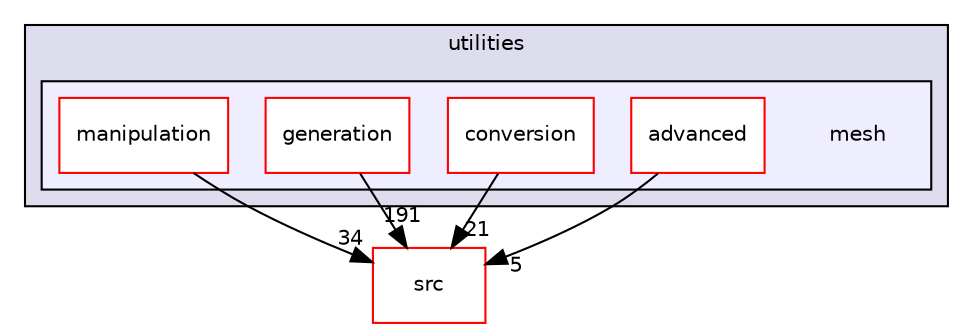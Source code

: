 digraph "applications/utilities/mesh" {
  bgcolor=transparent;
  compound=true
  node [ fontsize="10", fontname="Helvetica"];
  edge [ labelfontsize="10", labelfontname="Helvetica"];
  subgraph clusterdir_a740ba71acc8f57051af57c325cf1aa6 {
    graph [ bgcolor="#ddddee", pencolor="black", label="utilities" fontname="Helvetica", fontsize="10", URL="dir_a740ba71acc8f57051af57c325cf1aa6.html"]
  subgraph clusterdir_d0d736d3dc14112e53d1ae4faa8f931f {
    graph [ bgcolor="#eeeeff", pencolor="black", label="" URL="dir_d0d736d3dc14112e53d1ae4faa8f931f.html"];
    dir_d0d736d3dc14112e53d1ae4faa8f931f [shape=plaintext label="mesh"];
    dir_33cf184158805ce1a4614f861f9c9f7a [shape=box label="advanced" color="red" fillcolor="white" style="filled" URL="dir_33cf184158805ce1a4614f861f9c9f7a.html"];
    dir_5148cfe1bce83bc5fdc09a52963260a1 [shape=box label="conversion" color="red" fillcolor="white" style="filled" URL="dir_5148cfe1bce83bc5fdc09a52963260a1.html"];
    dir_5e38c77784c29cb5c03b448ec3140896 [shape=box label="generation" color="red" fillcolor="white" style="filled" URL="dir_5e38c77784c29cb5c03b448ec3140896.html"];
    dir_15449a1ef4a09517cc5e2efa6b11565e [shape=box label="manipulation" color="red" fillcolor="white" style="filled" URL="dir_15449a1ef4a09517cc5e2efa6b11565e.html"];
  }
  }
  dir_68267d1309a1af8e8297ef4c3efbcdba [shape=box label="src" color="red" URL="dir_68267d1309a1af8e8297ef4c3efbcdba.html"];
  dir_15449a1ef4a09517cc5e2efa6b11565e->dir_68267d1309a1af8e8297ef4c3efbcdba [headlabel="34", labeldistance=1.5 headhref="dir_000570_000736.html"];
  dir_33cf184158805ce1a4614f861f9c9f7a->dir_68267d1309a1af8e8297ef4c3efbcdba [headlabel="5", labeldistance=1.5 headhref="dir_000462_000736.html"];
  dir_5e38c77784c29cb5c03b448ec3140896->dir_68267d1309a1af8e8297ef4c3efbcdba [headlabel="191", labeldistance=1.5 headhref="dir_000497_000736.html"];
  dir_5148cfe1bce83bc5fdc09a52963260a1->dir_68267d1309a1af8e8297ef4c3efbcdba [headlabel="21", labeldistance=1.5 headhref="dir_000473_000736.html"];
}
